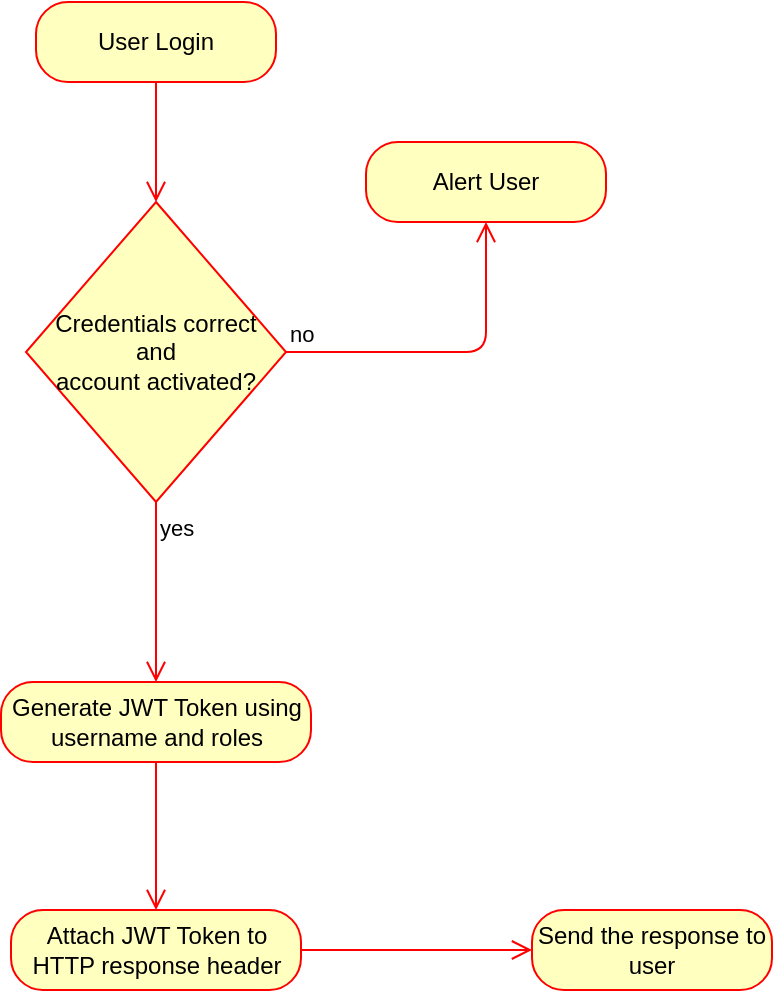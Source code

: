 <mxfile version="10.6.2" type="github"><diagram id="UEN1I9_SGVrJYnttMf5c" name="Page-1"><mxGraphModel dx="1394" dy="796" grid="1" gridSize="10" guides="1" tooltips="1" connect="1" arrows="1" fold="1" page="1" pageScale="1" pageWidth="827" pageHeight="1169" math="0" shadow="0"><root><mxCell id="0"/><mxCell id="1" parent="0"/><mxCell id="j4Unnxpi4pJTyw_DLbUj-1" value="User Login" style="rounded=1;whiteSpace=wrap;html=1;arcSize=40;fontColor=#000000;fillColor=#ffffc0;strokeColor=#ff0000;" vertex="1" parent="1"><mxGeometry x="105" y="110" width="120" height="40" as="geometry"/></mxCell><mxCell id="j4Unnxpi4pJTyw_DLbUj-2" value="" style="edgeStyle=orthogonalEdgeStyle;html=1;verticalAlign=bottom;endArrow=open;endSize=8;strokeColor=#ff0000;entryX=0.5;entryY=0;entryDx=0;entryDy=0;" edge="1" source="j4Unnxpi4pJTyw_DLbUj-1" parent="1" target="j4Unnxpi4pJTyw_DLbUj-3"><mxGeometry relative="1" as="geometry"><mxPoint x="160" y="170" as="targetPoint"/></mxGeometry></mxCell><mxCell id="j4Unnxpi4pJTyw_DLbUj-3" value="Credentials correct&lt;br&gt;and&lt;br&gt;account activated?" style="rhombus;whiteSpace=wrap;html=1;fillColor=#ffffc0;strokeColor=#ff0000;" vertex="1" parent="1"><mxGeometry x="100" y="210" width="130" height="150" as="geometry"/></mxCell><mxCell id="j4Unnxpi4pJTyw_DLbUj-4" value="no" style="edgeStyle=orthogonalEdgeStyle;html=1;align=left;verticalAlign=bottom;endArrow=open;endSize=8;strokeColor=#ff0000;entryX=0.5;entryY=1;entryDx=0;entryDy=0;" edge="1" source="j4Unnxpi4pJTyw_DLbUj-3" parent="1" target="j4Unnxpi4pJTyw_DLbUj-8"><mxGeometry x="-1" relative="1" as="geometry"><mxPoint x="330" y="210" as="targetPoint"/><Array as="points"><mxPoint x="330" y="285"/></Array></mxGeometry></mxCell><mxCell id="j4Unnxpi4pJTyw_DLbUj-5" value="yes" style="edgeStyle=orthogonalEdgeStyle;html=1;align=left;verticalAlign=top;endArrow=open;endSize=8;strokeColor=#ff0000;entryX=0.5;entryY=0;entryDx=0;entryDy=0;" edge="1" source="j4Unnxpi4pJTyw_DLbUj-3" parent="1" target="j4Unnxpi4pJTyw_DLbUj-10"><mxGeometry x="-1" relative="1" as="geometry"><mxPoint x="165" y="440" as="targetPoint"/></mxGeometry></mxCell><mxCell id="j4Unnxpi4pJTyw_DLbUj-8" value="Alert User" style="rounded=1;whiteSpace=wrap;html=1;arcSize=40;fontColor=#000000;fillColor=#ffffc0;strokeColor=#ff0000;" vertex="1" parent="1"><mxGeometry x="270" y="180" width="120" height="40" as="geometry"/></mxCell><mxCell id="j4Unnxpi4pJTyw_DLbUj-10" value="Generate JWT Token using username and roles&lt;br&gt;" style="rounded=1;whiteSpace=wrap;html=1;arcSize=40;fontColor=#000000;fillColor=#ffffc0;strokeColor=#ff0000;" vertex="1" parent="1"><mxGeometry x="87.5" y="450" width="155" height="40" as="geometry"/></mxCell><mxCell id="j4Unnxpi4pJTyw_DLbUj-11" value="" style="edgeStyle=orthogonalEdgeStyle;html=1;verticalAlign=bottom;endArrow=open;endSize=8;strokeColor=#ff0000;entryX=0.5;entryY=0;entryDx=0;entryDy=0;" edge="1" source="j4Unnxpi4pJTyw_DLbUj-10" parent="1" target="j4Unnxpi4pJTyw_DLbUj-12"><mxGeometry relative="1" as="geometry"><mxPoint x="165" y="550" as="targetPoint"/></mxGeometry></mxCell><mxCell id="j4Unnxpi4pJTyw_DLbUj-12" value="Attach JWT Token to HTTP response header" style="rounded=1;whiteSpace=wrap;html=1;arcSize=40;fontColor=#000000;fillColor=#ffffc0;strokeColor=#ff0000;" vertex="1" parent="1"><mxGeometry x="92.5" y="564" width="145" height="40" as="geometry"/></mxCell><mxCell id="j4Unnxpi4pJTyw_DLbUj-13" value="" style="edgeStyle=orthogonalEdgeStyle;html=1;verticalAlign=bottom;endArrow=open;endSize=8;strokeColor=#ff0000;entryX=0;entryY=0.5;entryDx=0;entryDy=0;" edge="1" source="j4Unnxpi4pJTyw_DLbUj-12" parent="1" target="j4Unnxpi4pJTyw_DLbUj-14"><mxGeometry relative="1" as="geometry"><mxPoint x="165" y="670" as="targetPoint"/></mxGeometry></mxCell><mxCell id="j4Unnxpi4pJTyw_DLbUj-14" value="Send the response to user" style="rounded=1;whiteSpace=wrap;html=1;arcSize=40;fontColor=#000000;fillColor=#ffffc0;strokeColor=#ff0000;" vertex="1" parent="1"><mxGeometry x="353" y="564" width="120" height="40" as="geometry"/></mxCell></root></mxGraphModel></diagram></mxfile>